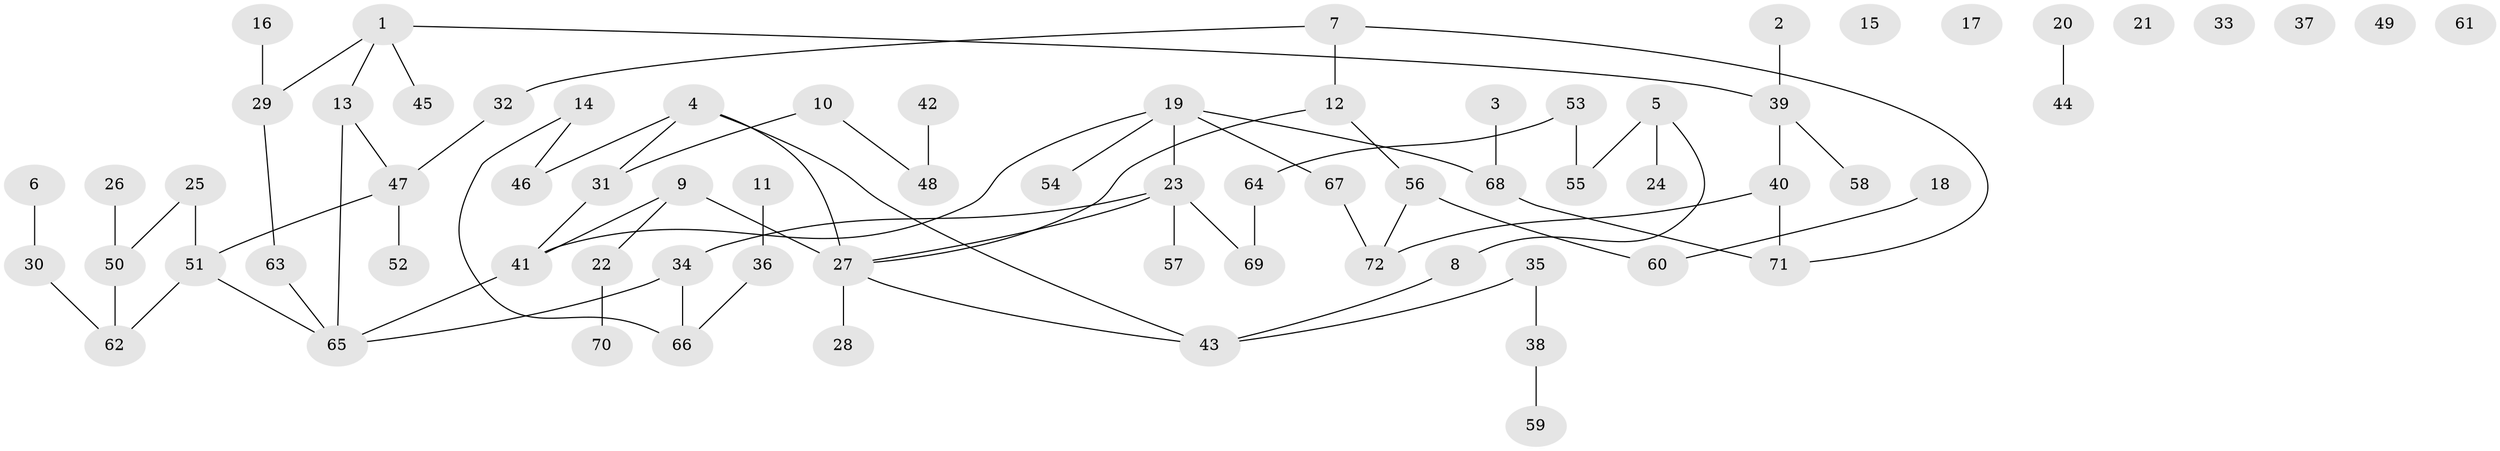 // Generated by graph-tools (version 1.1) at 2025/12/03/09/25 04:12:54]
// undirected, 72 vertices, 77 edges
graph export_dot {
graph [start="1"]
  node [color=gray90,style=filled];
  1;
  2;
  3;
  4;
  5;
  6;
  7;
  8;
  9;
  10;
  11;
  12;
  13;
  14;
  15;
  16;
  17;
  18;
  19;
  20;
  21;
  22;
  23;
  24;
  25;
  26;
  27;
  28;
  29;
  30;
  31;
  32;
  33;
  34;
  35;
  36;
  37;
  38;
  39;
  40;
  41;
  42;
  43;
  44;
  45;
  46;
  47;
  48;
  49;
  50;
  51;
  52;
  53;
  54;
  55;
  56;
  57;
  58;
  59;
  60;
  61;
  62;
  63;
  64;
  65;
  66;
  67;
  68;
  69;
  70;
  71;
  72;
  1 -- 13;
  1 -- 29;
  1 -- 39;
  1 -- 45;
  2 -- 39;
  3 -- 68;
  4 -- 27;
  4 -- 31;
  4 -- 43;
  4 -- 46;
  5 -- 8;
  5 -- 24;
  5 -- 55;
  6 -- 30;
  7 -- 12;
  7 -- 32;
  7 -- 71;
  8 -- 43;
  9 -- 22;
  9 -- 27;
  9 -- 41;
  10 -- 31;
  10 -- 48;
  11 -- 36;
  12 -- 27;
  12 -- 56;
  13 -- 47;
  13 -- 65;
  14 -- 46;
  14 -- 66;
  16 -- 29;
  18 -- 60;
  19 -- 23;
  19 -- 41;
  19 -- 54;
  19 -- 67;
  19 -- 68;
  20 -- 44;
  22 -- 70;
  23 -- 27;
  23 -- 34;
  23 -- 57;
  23 -- 69;
  25 -- 50;
  25 -- 51;
  26 -- 50;
  27 -- 28;
  27 -- 43;
  29 -- 63;
  30 -- 62;
  31 -- 41;
  32 -- 47;
  34 -- 65;
  34 -- 66;
  35 -- 38;
  35 -- 43;
  36 -- 66;
  38 -- 59;
  39 -- 40;
  39 -- 58;
  40 -- 71;
  40 -- 72;
  41 -- 65;
  42 -- 48;
  47 -- 51;
  47 -- 52;
  50 -- 62;
  51 -- 62;
  51 -- 65;
  53 -- 55;
  53 -- 64;
  56 -- 60;
  56 -- 72;
  63 -- 65;
  64 -- 69;
  67 -- 72;
  68 -- 71;
}
